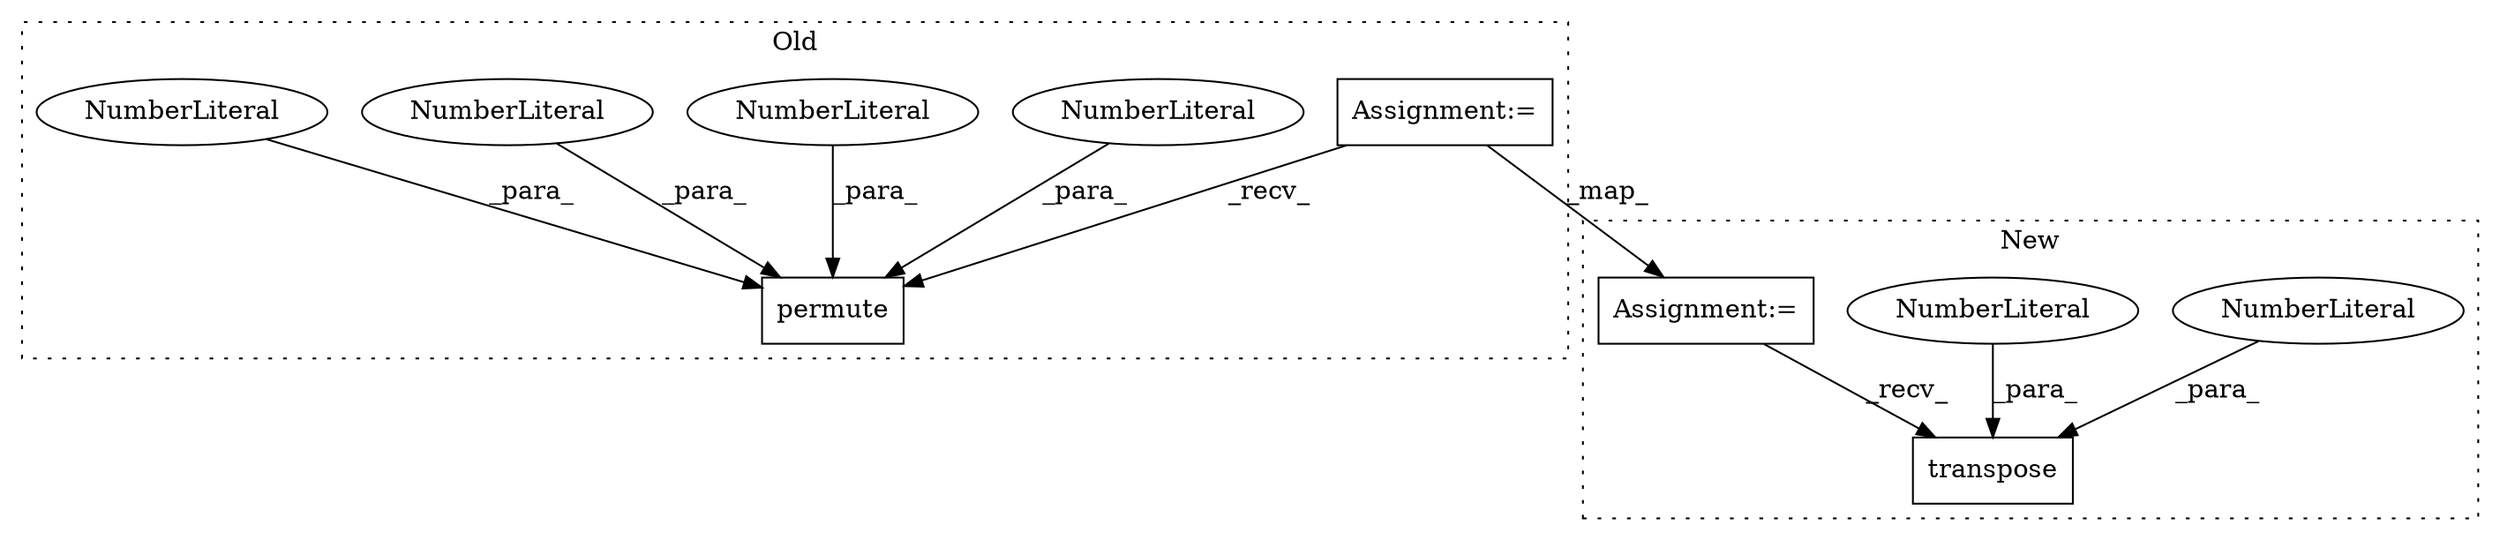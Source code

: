 digraph G {
subgraph cluster0 {
1 [label="permute" a="32" s="1380,1395" l="8,1" shape="box"];
3 [label="NumberLiteral" a="34" s="1390" l="1" shape="ellipse"];
4 [label="NumberLiteral" a="34" s="1388" l="1" shape="ellipse"];
5 [label="NumberLiteral" a="34" s="1394" l="1" shape="ellipse"];
8 [label="NumberLiteral" a="34" s="1392" l="1" shape="ellipse"];
10 [label="Assignment:=" a="7" s="1001" l="15" shape="box"];
label = "Old";
style="dotted";
}
subgraph cluster1 {
2 [label="transpose" a="32" s="780,793" l="10,1" shape="box"];
6 [label="NumberLiteral" a="34" s="792" l="1" shape="ellipse"];
7 [label="NumberLiteral" a="34" s="790" l="1" shape="ellipse"];
9 [label="Assignment:=" a="7" s="514" l="15" shape="box"];
label = "New";
style="dotted";
}
3 -> 1 [label="_para_"];
4 -> 1 [label="_para_"];
5 -> 1 [label="_para_"];
6 -> 2 [label="_para_"];
7 -> 2 [label="_para_"];
8 -> 1 [label="_para_"];
9 -> 2 [label="_recv_"];
10 -> 9 [label="_map_"];
10 -> 1 [label="_recv_"];
}